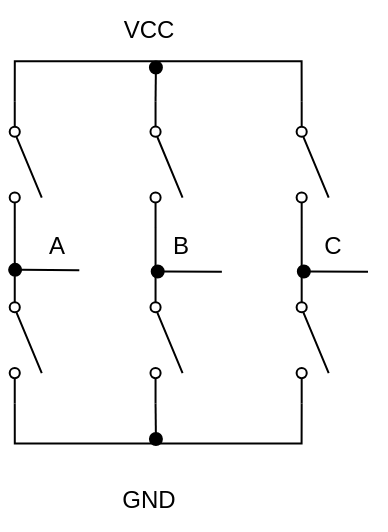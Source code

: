 <mxfile version="24.8.4">
  <diagram name="等效电路" id="qyUAMR9Gx85rMnfqyGuq">
    <mxGraphModel dx="954" dy="558" grid="1" gridSize="10" guides="1" tooltips="1" connect="1" arrows="1" fold="1" page="1" pageScale="1" pageWidth="827" pageHeight="1169" math="0" shadow="0">
      <root>
        <mxCell id="0" />
        <mxCell id="1" parent="0" />
        <mxCell id="NXIWG5uz2K2swiidzdYj-1" value="" style="group" vertex="1" connectable="0" parent="1">
          <mxGeometry x="80" y="80" width="180" height="260" as="geometry" />
        </mxCell>
        <mxCell id="NXIWG5uz2K2swiidzdYj-2" value="VCC" style="text;html=1;align=center;verticalAlign=middle;resizable=0;points=[];autosize=1;strokeColor=none;fillColor=none;" vertex="1" parent="NXIWG5uz2K2swiidzdYj-1">
          <mxGeometry x="44.554" width="50" height="30" as="geometry" />
        </mxCell>
        <mxCell id="NXIWG5uz2K2swiidzdYj-3" value="GND" style="text;html=1;align=center;verticalAlign=middle;resizable=0;points=[];autosize=1;strokeColor=none;fillColor=none;" vertex="1" parent="NXIWG5uz2K2swiidzdYj-1">
          <mxGeometry x="44.554" y="234.675" width="50" height="30" as="geometry" />
        </mxCell>
        <mxCell id="NXIWG5uz2K2swiidzdYj-4" value="" style="group" vertex="1" connectable="0" parent="NXIWG5uz2K2swiidzdYj-1">
          <mxGeometry y="33.766" width="180" height="185.714" as="geometry" />
        </mxCell>
        <mxCell id="NXIWG5uz2K2swiidzdYj-5" style="edgeStyle=orthogonalEdgeStyle;rounded=0;orthogonalLoop=1;jettySize=auto;html=1;exitX=1;exitY=0.8;exitDx=0;exitDy=0;entryX=0;entryY=0.8;entryDx=0;entryDy=0;endArrow=none;endFill=0;" edge="1" parent="NXIWG5uz2K2swiidzdYj-4" source="NXIWG5uz2K2swiidzdYj-7" target="NXIWG5uz2K2swiidzdYj-9">
          <mxGeometry relative="1" as="geometry" />
        </mxCell>
        <mxCell id="NXIWG5uz2K2swiidzdYj-6" style="edgeStyle=orthogonalEdgeStyle;rounded=0;orthogonalLoop=1;jettySize=auto;html=1;exitX=0;exitY=0.8;exitDx=0;exitDy=0;entryX=0;entryY=0.8;entryDx=0;entryDy=0;endArrow=none;endFill=0;" edge="1" parent="NXIWG5uz2K2swiidzdYj-4" source="NXIWG5uz2K2swiidzdYj-7" target="NXIWG5uz2K2swiidzdYj-16">
          <mxGeometry relative="1" as="geometry" />
        </mxCell>
        <mxCell id="NXIWG5uz2K2swiidzdYj-7" value="" style="html=1;shape=mxgraph.electrical.electro-mechanical.singleSwitch;aspect=fixed;elSwitchState=off;direction=south;" vertex="1" parent="NXIWG5uz2K2swiidzdYj-4">
          <mxGeometry y="16.883" width="16.883" height="63.312" as="geometry" />
        </mxCell>
        <mxCell id="NXIWG5uz2K2swiidzdYj-8" style="edgeStyle=orthogonalEdgeStyle;rounded=0;orthogonalLoop=1;jettySize=auto;html=1;exitX=1;exitY=0.8;exitDx=0;exitDy=0;entryX=1;entryY=0.8;entryDx=0;entryDy=0;endArrow=none;endFill=0;" edge="1" parent="NXIWG5uz2K2swiidzdYj-4" source="NXIWG5uz2K2swiidzdYj-9" target="NXIWG5uz2K2swiidzdYj-17">
          <mxGeometry relative="1" as="geometry" />
        </mxCell>
        <mxCell id="NXIWG5uz2K2swiidzdYj-9" value="" style="html=1;shape=mxgraph.electrical.electro-mechanical.singleSwitch;aspect=fixed;elSwitchState=off;direction=south;" vertex="1" parent="NXIWG5uz2K2swiidzdYj-4">
          <mxGeometry y="104.675" width="16.883" height="63.312" as="geometry" />
        </mxCell>
        <mxCell id="NXIWG5uz2K2swiidzdYj-10" style="edgeStyle=orthogonalEdgeStyle;rounded=0;orthogonalLoop=1;jettySize=auto;html=1;exitX=1;exitY=0.8;exitDx=0;exitDy=0;entryX=0;entryY=0.8;entryDx=0;entryDy=0;endArrow=none;endFill=0;" edge="1" parent="NXIWG5uz2K2swiidzdYj-4" source="NXIWG5uz2K2swiidzdYj-12" target="NXIWG5uz2K2swiidzdYj-14">
          <mxGeometry relative="1" as="geometry" />
        </mxCell>
        <mxCell id="NXIWG5uz2K2swiidzdYj-11" style="edgeStyle=orthogonalEdgeStyle;rounded=0;orthogonalLoop=1;jettySize=auto;html=1;exitX=0;exitY=0.8;exitDx=0;exitDy=0;endArrow=oval;endFill=1;" edge="1" parent="NXIWG5uz2K2swiidzdYj-4" source="NXIWG5uz2K2swiidzdYj-12">
          <mxGeometry relative="1" as="geometry">
            <mxPoint x="73.96" as="targetPoint" />
          </mxGeometry>
        </mxCell>
        <mxCell id="NXIWG5uz2K2swiidzdYj-12" value="" style="html=1;shape=mxgraph.electrical.electro-mechanical.singleSwitch;aspect=fixed;elSwitchState=off;direction=south;" vertex="1" parent="NXIWG5uz2K2swiidzdYj-4">
          <mxGeometry x="70.396" y="16.883" width="16.883" height="63.312" as="geometry" />
        </mxCell>
        <mxCell id="NXIWG5uz2K2swiidzdYj-13" style="edgeStyle=orthogonalEdgeStyle;rounded=0;orthogonalLoop=1;jettySize=auto;html=1;exitX=1;exitY=0.8;exitDx=0;exitDy=0;endArrow=oval;endFill=1;" edge="1" parent="NXIWG5uz2K2swiidzdYj-4" source="NXIWG5uz2K2swiidzdYj-14">
          <mxGeometry relative="1" as="geometry">
            <mxPoint x="73.96" y="185.714" as="targetPoint" />
          </mxGeometry>
        </mxCell>
        <mxCell id="NXIWG5uz2K2swiidzdYj-14" value="" style="html=1;shape=mxgraph.electrical.electro-mechanical.singleSwitch;aspect=fixed;elSwitchState=off;direction=south;" vertex="1" parent="NXIWG5uz2K2swiidzdYj-4">
          <mxGeometry x="70.396" y="104.675" width="16.883" height="63.312" as="geometry" />
        </mxCell>
        <mxCell id="NXIWG5uz2K2swiidzdYj-15" style="edgeStyle=orthogonalEdgeStyle;rounded=0;orthogonalLoop=1;jettySize=auto;html=1;exitX=1;exitY=0.8;exitDx=0;exitDy=0;entryX=0;entryY=0.8;entryDx=0;entryDy=0;endArrow=none;endFill=0;" edge="1" parent="NXIWG5uz2K2swiidzdYj-4" source="NXIWG5uz2K2swiidzdYj-16" target="NXIWG5uz2K2swiidzdYj-17">
          <mxGeometry relative="1" as="geometry" />
        </mxCell>
        <mxCell id="NXIWG5uz2K2swiidzdYj-16" value="" style="html=1;shape=mxgraph.electrical.electro-mechanical.singleSwitch;aspect=fixed;elSwitchState=off;direction=south;" vertex="1" parent="NXIWG5uz2K2swiidzdYj-4">
          <mxGeometry x="143.465" y="16.883" width="16.883" height="63.312" as="geometry" />
        </mxCell>
        <mxCell id="NXIWG5uz2K2swiidzdYj-17" value="" style="html=1;shape=mxgraph.electrical.electro-mechanical.singleSwitch;aspect=fixed;elSwitchState=off;direction=south;" vertex="1" parent="NXIWG5uz2K2swiidzdYj-4">
          <mxGeometry x="143.465" y="104.675" width="16.883" height="63.312" as="geometry" />
        </mxCell>
        <mxCell id="NXIWG5uz2K2swiidzdYj-18" value="" style="endArrow=none;html=1;rounded=0;startArrow=oval;startFill=1;" edge="1" parent="NXIWG5uz2K2swiidzdYj-4">
          <mxGeometry width="50" height="50" relative="1" as="geometry">
            <mxPoint x="3.564" y="101.147" as="sourcePoint" />
            <mxPoint x="35.644" y="101.299" as="targetPoint" />
          </mxGeometry>
        </mxCell>
        <mxCell id="NXIWG5uz2K2swiidzdYj-19" value="" style="endArrow=none;html=1;rounded=0;startArrow=oval;startFill=1;" edge="1" parent="NXIWG5uz2K2swiidzdYj-4">
          <mxGeometry width="50" height="50" relative="1" as="geometry">
            <mxPoint x="74.851" y="101.991" as="sourcePoint" />
            <mxPoint x="106.931" y="102.143" as="targetPoint" />
          </mxGeometry>
        </mxCell>
        <mxCell id="NXIWG5uz2K2swiidzdYj-20" value="" style="endArrow=none;html=1;rounded=0;startArrow=oval;startFill=1;" edge="1" parent="NXIWG5uz2K2swiidzdYj-4">
          <mxGeometry width="50" height="50" relative="1" as="geometry">
            <mxPoint x="147.921" y="101.991" as="sourcePoint" />
            <mxPoint x="180" y="102.143" as="targetPoint" />
          </mxGeometry>
        </mxCell>
        <mxCell id="NXIWG5uz2K2swiidzdYj-21" value="A" style="text;html=1;align=center;verticalAlign=middle;resizable=0;points=[];autosize=1;strokeColor=none;fillColor=none;" vertex="1" parent="NXIWG5uz2K2swiidzdYj-4">
          <mxGeometry x="8.911" y="74.286" width="30" height="30" as="geometry" />
        </mxCell>
        <mxCell id="NXIWG5uz2K2swiidzdYj-22" value="B" style="text;html=1;align=center;verticalAlign=middle;resizable=0;points=[];autosize=1;strokeColor=none;fillColor=none;" vertex="1" parent="NXIWG5uz2K2swiidzdYj-4">
          <mxGeometry x="71.287" y="74.286" width="30" height="30" as="geometry" />
        </mxCell>
        <mxCell id="NXIWG5uz2K2swiidzdYj-23" value="C" style="text;html=1;align=center;verticalAlign=middle;resizable=0;points=[];autosize=1;strokeColor=none;fillColor=none;" vertex="1" parent="NXIWG5uz2K2swiidzdYj-4">
          <mxGeometry x="147.03" y="74.286" width="30" height="30" as="geometry" />
        </mxCell>
      </root>
    </mxGraphModel>
  </diagram>
</mxfile>
